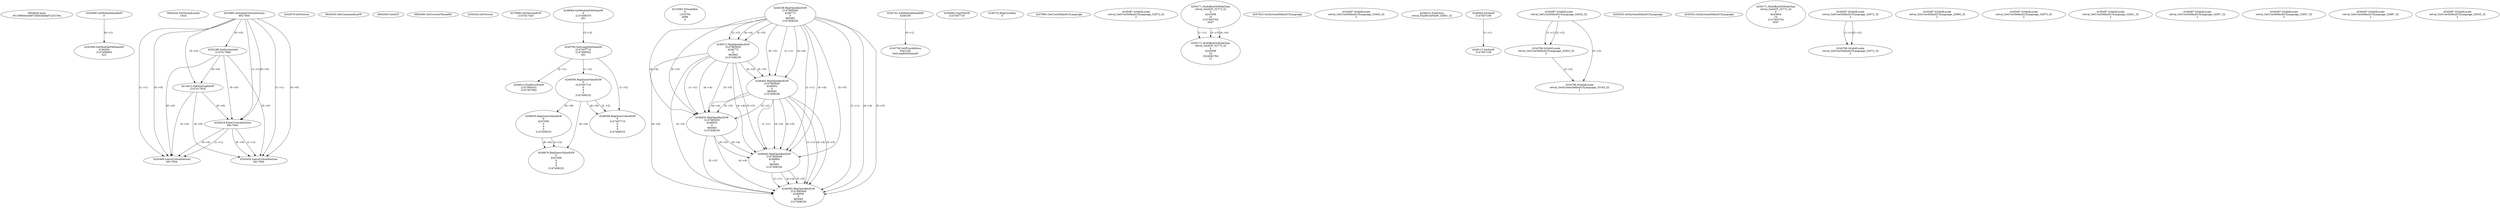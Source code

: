 // Global SCDG with merge call
digraph {
	0 [label="6850628.main
00139865dceb9720b03da6af7c25154e"]
	1 [label="4254480.GetModuleHandleW
0"]
	2 [label="6844434.SetThreadLocale
1024"]
	3 [label="4243965.InitializeCriticalSection
6917004"]
	4 [label="4243979.GetVersion
"]
	5 [label="4250188.GetSystemInfo
2147417660"]
	3 -> 5 [label="(0-->0)"]
	6 [label="6844540.GetCommandLineW
"]
	7 [label="4214413.GetStartupInfoW
2147417624"]
	3 -> 7 [label="(0-->0)"]
	5 -> 7 [label="(0-->0)"]
	8 [label="6844560.GetACP
"]
	9 [label="6844580.GetCurrentThreadId
"]
	10 [label="4250204.GetVersion
"]
	11 [label="4276690.GetVersionExW
2147417420"]
	12 [label="4243306.GetModuleFileNameW
4194304
2147408904
522"]
	1 -> 12 [label="(0-->1)"]
	13 [label="4248064.GetModuleFileNameW
0
2147408370
261"]
	14 [label="4215383.VirtualAlloc
0
1310704
4096
4"]
	15 [label="4246338.RegOpenKeyExW
2147483649
4246772
0
983065
2147408236"]
	16 [label="4246372.RegOpenKeyExW
2147483650
4246772
0
983065
2147408236"]
	15 -> 16 [label="(2-->2)"]
	15 -> 16 [label="(4-->4)"]
	15 -> 16 [label="(5-->5)"]
	17 [label="4246402.RegOpenKeyExW
2147483649
4246832
0
983065
2147408236"]
	15 -> 17 [label="(1-->1)"]
	15 -> 17 [label="(4-->4)"]
	16 -> 17 [label="(4-->4)"]
	15 -> 17 [label="(5-->5)"]
	16 -> 17 [label="(5-->5)"]
	18 [label="4245741.GetModuleHandleW
4246160"]
	19 [label="4245758.GetProcAddress
9441320
GetLongPathNameW"]
	18 -> 19 [label="(0-->1)"]
	20 [label="4245785.GetLongPathNameW
2147407710
2147406542
261"]
	13 -> 20 [label="(3-->3)"]
	21 [label="4245683.CharNextW
2147407716"]
	22 [label="4246014.FindFirstFileW
2147406542
2147407064"]
	20 -> 22 [label="(2-->1)"]
	23 [label="4246556.RegQueryValueExW
0
2147407710
0
0
0
2147408232"]
	20 -> 23 [label="(1-->2)"]
	24 [label="4246599.RegQueryValueExW
0
2147407710
0
0
0
2147408232"]
	20 -> 24 [label="(1-->2)"]
	23 -> 24 [label="(2-->2)"]
	23 -> 24 [label="(6-->6)"]
	25 [label="4246722.RegCloseKey
0"]
	26 [label="4247883.GetUserDefaultUILanguage
"]
	27 [label="4245418.EnterCriticalSection
6917004"]
	3 -> 27 [label="(1-->1)"]
	3 -> 27 [label="(0-->0)"]
	5 -> 27 [label="(0-->0)"]
	7 -> 27 [label="(0-->0)"]
	28 [label="4245469.LeaveCriticalSection
6917004"]
	3 -> 28 [label="(1-->1)"]
	27 -> 28 [label="(1-->1)"]
	3 -> 28 [label="(0-->0)"]
	5 -> 28 [label="(0-->0)"]
	7 -> 28 [label="(0-->0)"]
	27 -> 28 [label="(0-->0)"]
	29 [label="4245487.IsValidLocale
retval_GetUserDefaultUILanguage_32872_32
2"]
	30 [label="4250171.MultiByteToWideChar
retval_GetACP_32773_32
0
4243508
10
2147403704
2047"]
	31 [label="4250171.MultiByteToWideChar
retval_GetACP_32773_32
0
4243508
10
3224282764
11"]
	30 -> 31 [label="(1-->1)"]
	30 -> 31 [label="(3-->3)"]
	30 -> 31 [label="(4-->4)"]
	32 [label="4245454.LeaveCriticalSection
6917004"]
	3 -> 32 [label="(1-->1)"]
	27 -> 32 [label="(1-->1)"]
	3 -> 32 [label="(0-->0)"]
	5 -> 32 [label="(0-->0)"]
	7 -> 32 [label="(0-->0)"]
	27 -> 32 [label="(0-->0)"]
	33 [label="4247923.GetSystemDefaultUILanguage
"]
	34 [label="4246432.RegOpenKeyExW
2147483650
4246832
0
983065
2147408236"]
	16 -> 34 [label="(1-->1)"]
	17 -> 34 [label="(2-->2)"]
	15 -> 34 [label="(4-->4)"]
	16 -> 34 [label="(4-->4)"]
	17 -> 34 [label="(4-->4)"]
	15 -> 34 [label="(5-->5)"]
	16 -> 34 [label="(5-->5)"]
	17 -> 34 [label="(5-->5)"]
	35 [label="4246462.RegOpenKeyExW
2147483649
4246884
0
983065
2147408236"]
	15 -> 35 [label="(1-->1)"]
	17 -> 35 [label="(1-->1)"]
	15 -> 35 [label="(4-->4)"]
	16 -> 35 [label="(4-->4)"]
	17 -> 35 [label="(4-->4)"]
	34 -> 35 [label="(4-->4)"]
	15 -> 35 [label="(5-->5)"]
	16 -> 35 [label="(5-->5)"]
	17 -> 35 [label="(5-->5)"]
	34 -> 35 [label="(5-->5)"]
	36 [label="4246492.RegOpenKeyExW
2147483649
4246936
0
983065
2147408236"]
	15 -> 36 [label="(1-->1)"]
	17 -> 36 [label="(1-->1)"]
	35 -> 36 [label="(1-->1)"]
	15 -> 36 [label="(4-->4)"]
	16 -> 36 [label="(4-->4)"]
	17 -> 36 [label="(4-->4)"]
	34 -> 36 [label="(4-->4)"]
	35 -> 36 [label="(4-->4)"]
	15 -> 36 [label="(5-->5)"]
	16 -> 36 [label="(5-->5)"]
	17 -> 36 [label="(5-->5)"]
	34 -> 36 [label="(5-->5)"]
	35 -> 36 [label="(5-->5)"]
	37 [label="4245487.IsValidLocale
retval_GetUserDefaultUILanguage_33443_32
2"]
	38 [label="4246032.FindClose
retval_FindFirstFileW_32801_32"]
	39 [label="4246044.lstrlenW
2147407108"]
	40 [label="4246635.RegQueryValueExW
0
4247000
0
0
0
2147408232"]
	23 -> 40 [label="(6-->6)"]
	41 [label="4245487.IsValidLocale
retval_GetUserDefaultUILanguage_32923_32
2"]
	42 [label="4244766.IsValidLocale
retval_GetUserDefaultUILanguage_32923_32
2"]
	41 -> 42 [label="(1-->1)"]
	41 -> 42 [label="(2-->2)"]
	43 [label="4245525.GetSystemDefaultUILanguage
"]
	44 [label="4245552.GetSystemDefaultUILanguage
"]
	45 [label="4250171.MultiByteToWideChar
retval_GetACP_32773_32
0
4243604
10
2147403704
2047"]
	46 [label="4244766.IsValidLocale
retval_GetSystemDefaultUILanguage_33162_32
2"]
	41 -> 46 [label="(2-->2)"]
	42 -> 46 [label="(2-->2)"]
	47 [label="4246676.RegQueryValueExW
0
4247000
0
0
0
2147408232"]
	40 -> 47 [label="(2-->2)"]
	23 -> 47 [label="(6-->6)"]
	40 -> 47 [label="(6-->6)"]
	48 [label="4245487.IsValidLocale
retval_GetUserDefaultUILanguage_32972_32
2"]
	49 [label="4246113.lstrlenW
2147407108"]
	39 -> 49 [label="(1-->1)"]
	50 [label="4245487.IsValidLocale
retval_GetUserDefaultUILanguage_32890_32
2"]
	51 [label="4245487.IsValidLocale
retval_GetUserDefaultUILanguage_32875_32
2"]
	52 [label="4245487.IsValidLocale
retval_GetUserDefaultUILanguage_32921_32
2"]
	53 [label="4245487.IsValidLocale
retval_GetUserDefaultUILanguage_32957_32
2"]
	54 [label="4245487.IsValidLocale
retval_GetUserDefaultUILanguage_32947_32
2"]
	55 [label="4245487.IsValidLocale
retval_GetUserDefaultUILanguage_32887_32
2"]
	56 [label="4244766.IsValidLocale
retval_GetUserDefaultUILanguage_32972_32
2"]
	48 -> 56 [label="(1-->1)"]
	48 -> 56 [label="(2-->2)"]
	57 [label="4245487.IsValidLocale
retval_GetUserDefaultUILanguage_32935_32
2"]
}
